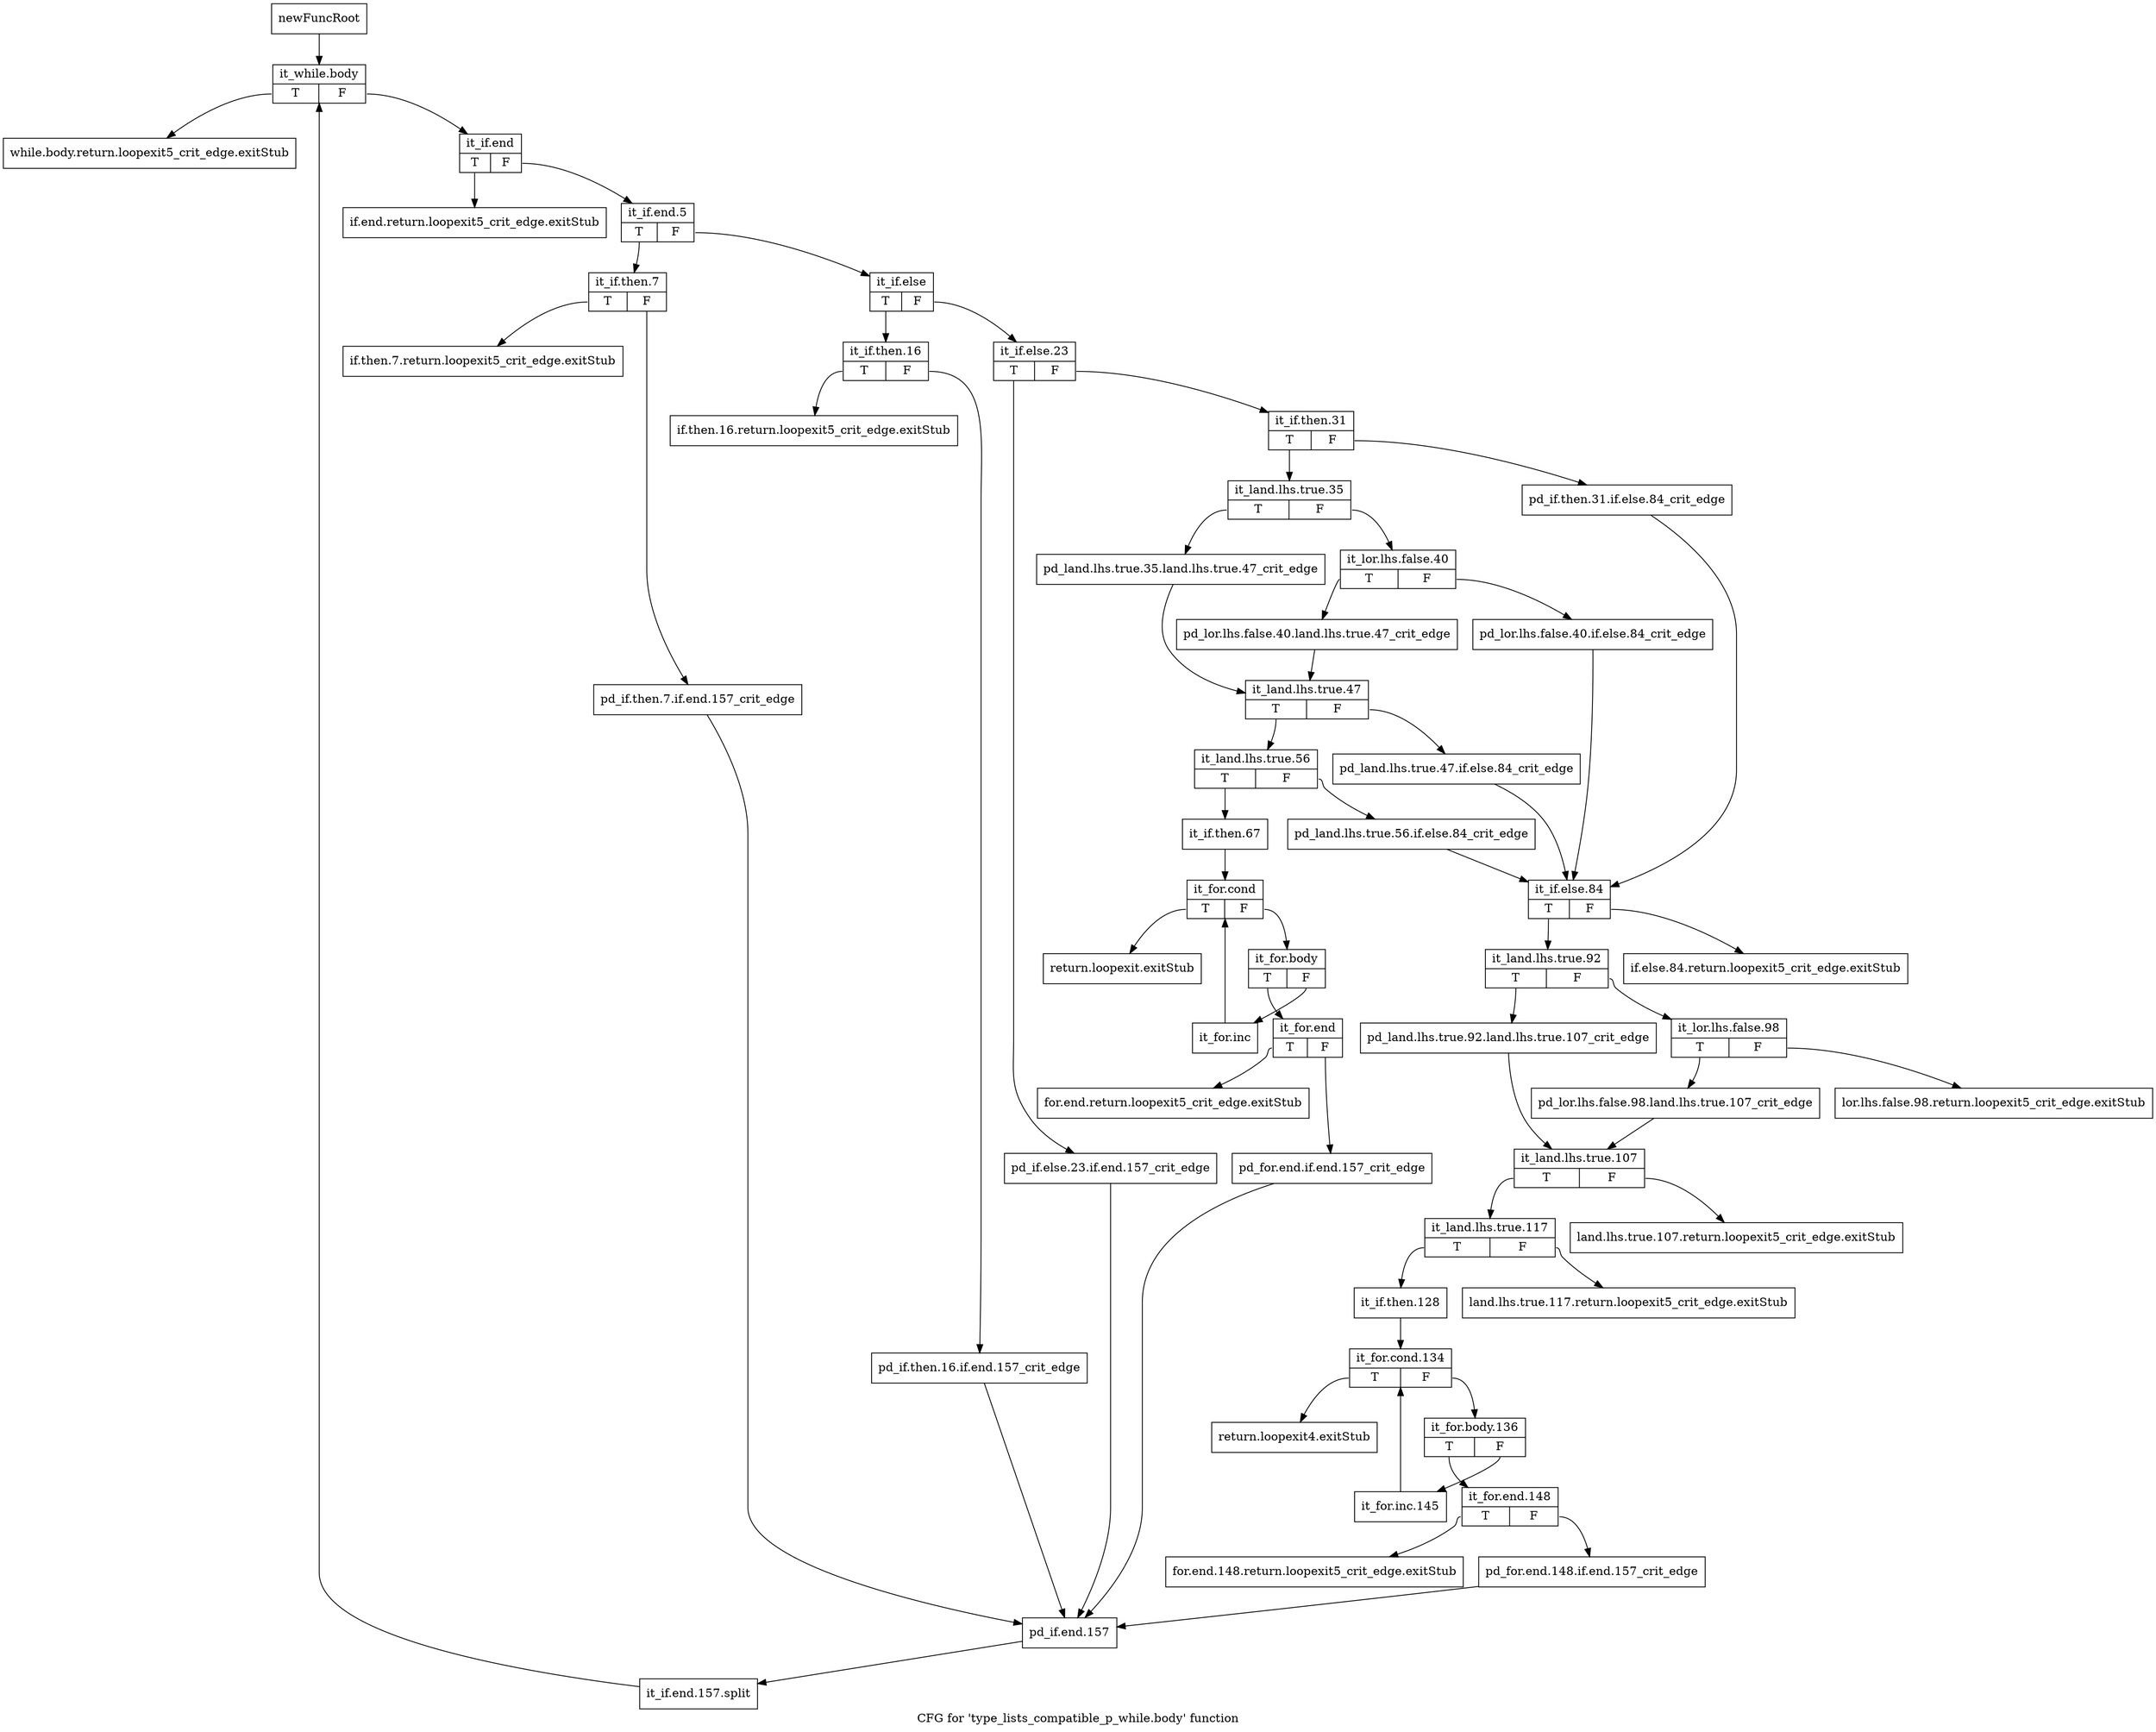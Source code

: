 digraph "CFG for 'type_lists_compatible_p_while.body' function" {
	label="CFG for 'type_lists_compatible_p_while.body' function";

	Node0xa106de0 [shape=record,label="{newFuncRoot}"];
	Node0xa106de0 -> Node0xa10abc0;
	Node0xa10a1f0 [shape=record,label="{while.body.return.loopexit5_crit_edge.exitStub}"];
	Node0xa10a240 [shape=record,label="{if.end.return.loopexit5_crit_edge.exitStub}"];
	Node0xa10a290 [shape=record,label="{if.else.84.return.loopexit5_crit_edge.exitStub}"];
	Node0xa10a2e0 [shape=record,label="{lor.lhs.false.98.return.loopexit5_crit_edge.exitStub}"];
	Node0xa10a940 [shape=record,label="{land.lhs.true.107.return.loopexit5_crit_edge.exitStub}"];
	Node0xa10a990 [shape=record,label="{land.lhs.true.117.return.loopexit5_crit_edge.exitStub}"];
	Node0xa10a9e0 [shape=record,label="{return.loopexit4.exitStub}"];
	Node0xa10aa30 [shape=record,label="{for.end.148.return.loopexit5_crit_edge.exitStub}"];
	Node0xa10aa80 [shape=record,label="{return.loopexit.exitStub}"];
	Node0xa10aad0 [shape=record,label="{for.end.return.loopexit5_crit_edge.exitStub}"];
	Node0xa10ab20 [shape=record,label="{if.then.16.return.loopexit5_crit_edge.exitStub}"];
	Node0xa10ab70 [shape=record,label="{if.then.7.return.loopexit5_crit_edge.exitStub}"];
	Node0xa10abc0 [shape=record,label="{it_while.body|{<s0>T|<s1>F}}"];
	Node0xa10abc0:s0 -> Node0xa10a1f0;
	Node0xa10abc0:s1 -> Node0xa10ac10;
	Node0xa10ac10 [shape=record,label="{it_if.end|{<s0>T|<s1>F}}"];
	Node0xa10ac10:s0 -> Node0xa10a240;
	Node0xa10ac10:s1 -> Node0xa10ac60;
	Node0xa10ac60 [shape=record,label="{it_if.end.5|{<s0>T|<s1>F}}"];
	Node0xa10ac60:s0 -> Node0xa10b7a0;
	Node0xa10ac60:s1 -> Node0xa10acb0;
	Node0xa10acb0 [shape=record,label="{it_if.else|{<s0>T|<s1>F}}"];
	Node0xa10acb0:s0 -> Node0xa10b700;
	Node0xa10acb0:s1 -> Node0xa10ad00;
	Node0xa10ad00 [shape=record,label="{it_if.else.23|{<s0>T|<s1>F}}"];
	Node0xa10ad00:s0 -> Node0xa10b6b0;
	Node0xa10ad00:s1 -> Node0xa10ad50;
	Node0xa10ad50 [shape=record,label="{it_if.then.31|{<s0>T|<s1>F}}"];
	Node0xa10ad50:s0 -> Node0xa10adf0;
	Node0xa10ad50:s1 -> Node0xa10ada0;
	Node0xa10ada0 [shape=record,label="{pd_if.then.31.if.else.84_crit_edge}"];
	Node0xa10ada0 -> Node0xa10b0c0;
	Node0xa10adf0 [shape=record,label="{it_land.lhs.true.35|{<s0>T|<s1>F}}"];
	Node0xa10adf0:s0 -> Node0xa10af30;
	Node0xa10adf0:s1 -> Node0xa10ae40;
	Node0xa10ae40 [shape=record,label="{it_lor.lhs.false.40|{<s0>T|<s1>F}}"];
	Node0xa10ae40:s0 -> Node0xa10aee0;
	Node0xa10ae40:s1 -> Node0xa10ae90;
	Node0xa10ae90 [shape=record,label="{pd_lor.lhs.false.40.if.else.84_crit_edge}"];
	Node0xa10ae90 -> Node0xa10b0c0;
	Node0xa10aee0 [shape=record,label="{pd_lor.lhs.false.40.land.lhs.true.47_crit_edge}"];
	Node0xa10aee0 -> Node0xa10af80;
	Node0xa10af30 [shape=record,label="{pd_land.lhs.true.35.land.lhs.true.47_crit_edge}"];
	Node0xa10af30 -> Node0xa10af80;
	Node0xa10af80 [shape=record,label="{it_land.lhs.true.47|{<s0>T|<s1>F}}"];
	Node0xa10af80:s0 -> Node0xa10b020;
	Node0xa10af80:s1 -> Node0xa10afd0;
	Node0xa10afd0 [shape=record,label="{pd_land.lhs.true.47.if.else.84_crit_edge}"];
	Node0xa10afd0 -> Node0xa10b0c0;
	Node0xa10b020 [shape=record,label="{it_land.lhs.true.56|{<s0>T|<s1>F}}"];
	Node0xa10b020:s0 -> Node0xa10b4d0;
	Node0xa10b020:s1 -> Node0xa10b070;
	Node0xa10b070 [shape=record,label="{pd_land.lhs.true.56.if.else.84_crit_edge}"];
	Node0xa10b070 -> Node0xa10b0c0;
	Node0xa10b0c0 [shape=record,label="{it_if.else.84|{<s0>T|<s1>F}}"];
	Node0xa10b0c0:s0 -> Node0xa10b110;
	Node0xa10b0c0:s1 -> Node0xa10a290;
	Node0xa10b110 [shape=record,label="{it_land.lhs.true.92|{<s0>T|<s1>F}}"];
	Node0xa10b110:s0 -> Node0xa10b200;
	Node0xa10b110:s1 -> Node0xa10b160;
	Node0xa10b160 [shape=record,label="{it_lor.lhs.false.98|{<s0>T|<s1>F}}"];
	Node0xa10b160:s0 -> Node0xa10b1b0;
	Node0xa10b160:s1 -> Node0xa10a2e0;
	Node0xa10b1b0 [shape=record,label="{pd_lor.lhs.false.98.land.lhs.true.107_crit_edge}"];
	Node0xa10b1b0 -> Node0xa10b250;
	Node0xa10b200 [shape=record,label="{pd_land.lhs.true.92.land.lhs.true.107_crit_edge}"];
	Node0xa10b200 -> Node0xa10b250;
	Node0xa10b250 [shape=record,label="{it_land.lhs.true.107|{<s0>T|<s1>F}}"];
	Node0xa10b250:s0 -> Node0xa10b2a0;
	Node0xa10b250:s1 -> Node0xa10a940;
	Node0xa10b2a0 [shape=record,label="{it_land.lhs.true.117|{<s0>T|<s1>F}}"];
	Node0xa10b2a0:s0 -> Node0xa10b2f0;
	Node0xa10b2a0:s1 -> Node0xa10a990;
	Node0xa10b2f0 [shape=record,label="{it_if.then.128}"];
	Node0xa10b2f0 -> Node0xa10b340;
	Node0xa10b340 [shape=record,label="{it_for.cond.134|{<s0>T|<s1>F}}"];
	Node0xa10b340:s0 -> Node0xa10a9e0;
	Node0xa10b340:s1 -> Node0xa10b390;
	Node0xa10b390 [shape=record,label="{it_for.body.136|{<s0>T|<s1>F}}"];
	Node0xa10b390:s0 -> Node0xa10b430;
	Node0xa10b390:s1 -> Node0xa10b3e0;
	Node0xa10b3e0 [shape=record,label="{it_for.inc.145}"];
	Node0xa10b3e0 -> Node0xa10b340;
	Node0xa10b430 [shape=record,label="{it_for.end.148|{<s0>T|<s1>F}}"];
	Node0xa10b430:s0 -> Node0xa10aa30;
	Node0xa10b430:s1 -> Node0xa10b480;
	Node0xa10b480 [shape=record,label="{pd_for.end.148.if.end.157_crit_edge}"];
	Node0xa10b480 -> Node0xa10b840;
	Node0xa10b4d0 [shape=record,label="{it_if.then.67}"];
	Node0xa10b4d0 -> Node0xa10b520;
	Node0xa10b520 [shape=record,label="{it_for.cond|{<s0>T|<s1>F}}"];
	Node0xa10b520:s0 -> Node0xa10aa80;
	Node0xa10b520:s1 -> Node0xa10b570;
	Node0xa10b570 [shape=record,label="{it_for.body|{<s0>T|<s1>F}}"];
	Node0xa10b570:s0 -> Node0xa10b610;
	Node0xa10b570:s1 -> Node0xa10b5c0;
	Node0xa10b5c0 [shape=record,label="{it_for.inc}"];
	Node0xa10b5c0 -> Node0xa10b520;
	Node0xa10b610 [shape=record,label="{it_for.end|{<s0>T|<s1>F}}"];
	Node0xa10b610:s0 -> Node0xa10aad0;
	Node0xa10b610:s1 -> Node0xa10b660;
	Node0xa10b660 [shape=record,label="{pd_for.end.if.end.157_crit_edge}"];
	Node0xa10b660 -> Node0xa10b840;
	Node0xa10b6b0 [shape=record,label="{pd_if.else.23.if.end.157_crit_edge}"];
	Node0xa10b6b0 -> Node0xa10b840;
	Node0xa10b700 [shape=record,label="{it_if.then.16|{<s0>T|<s1>F}}"];
	Node0xa10b700:s0 -> Node0xa10ab20;
	Node0xa10b700:s1 -> Node0xa10b750;
	Node0xa10b750 [shape=record,label="{pd_if.then.16.if.end.157_crit_edge}"];
	Node0xa10b750 -> Node0xa10b840;
	Node0xa10b7a0 [shape=record,label="{it_if.then.7|{<s0>T|<s1>F}}"];
	Node0xa10b7a0:s0 -> Node0xa10ab70;
	Node0xa10b7a0:s1 -> Node0xa10b7f0;
	Node0xa10b7f0 [shape=record,label="{pd_if.then.7.if.end.157_crit_edge}"];
	Node0xa10b7f0 -> Node0xa10b840;
	Node0xa10b840 [shape=record,label="{pd_if.end.157}"];
	Node0xa10b840 -> Node0xf0f79a0;
	Node0xf0f79a0 [shape=record,label="{it_if.end.157.split}"];
	Node0xf0f79a0 -> Node0xa10abc0;
}
